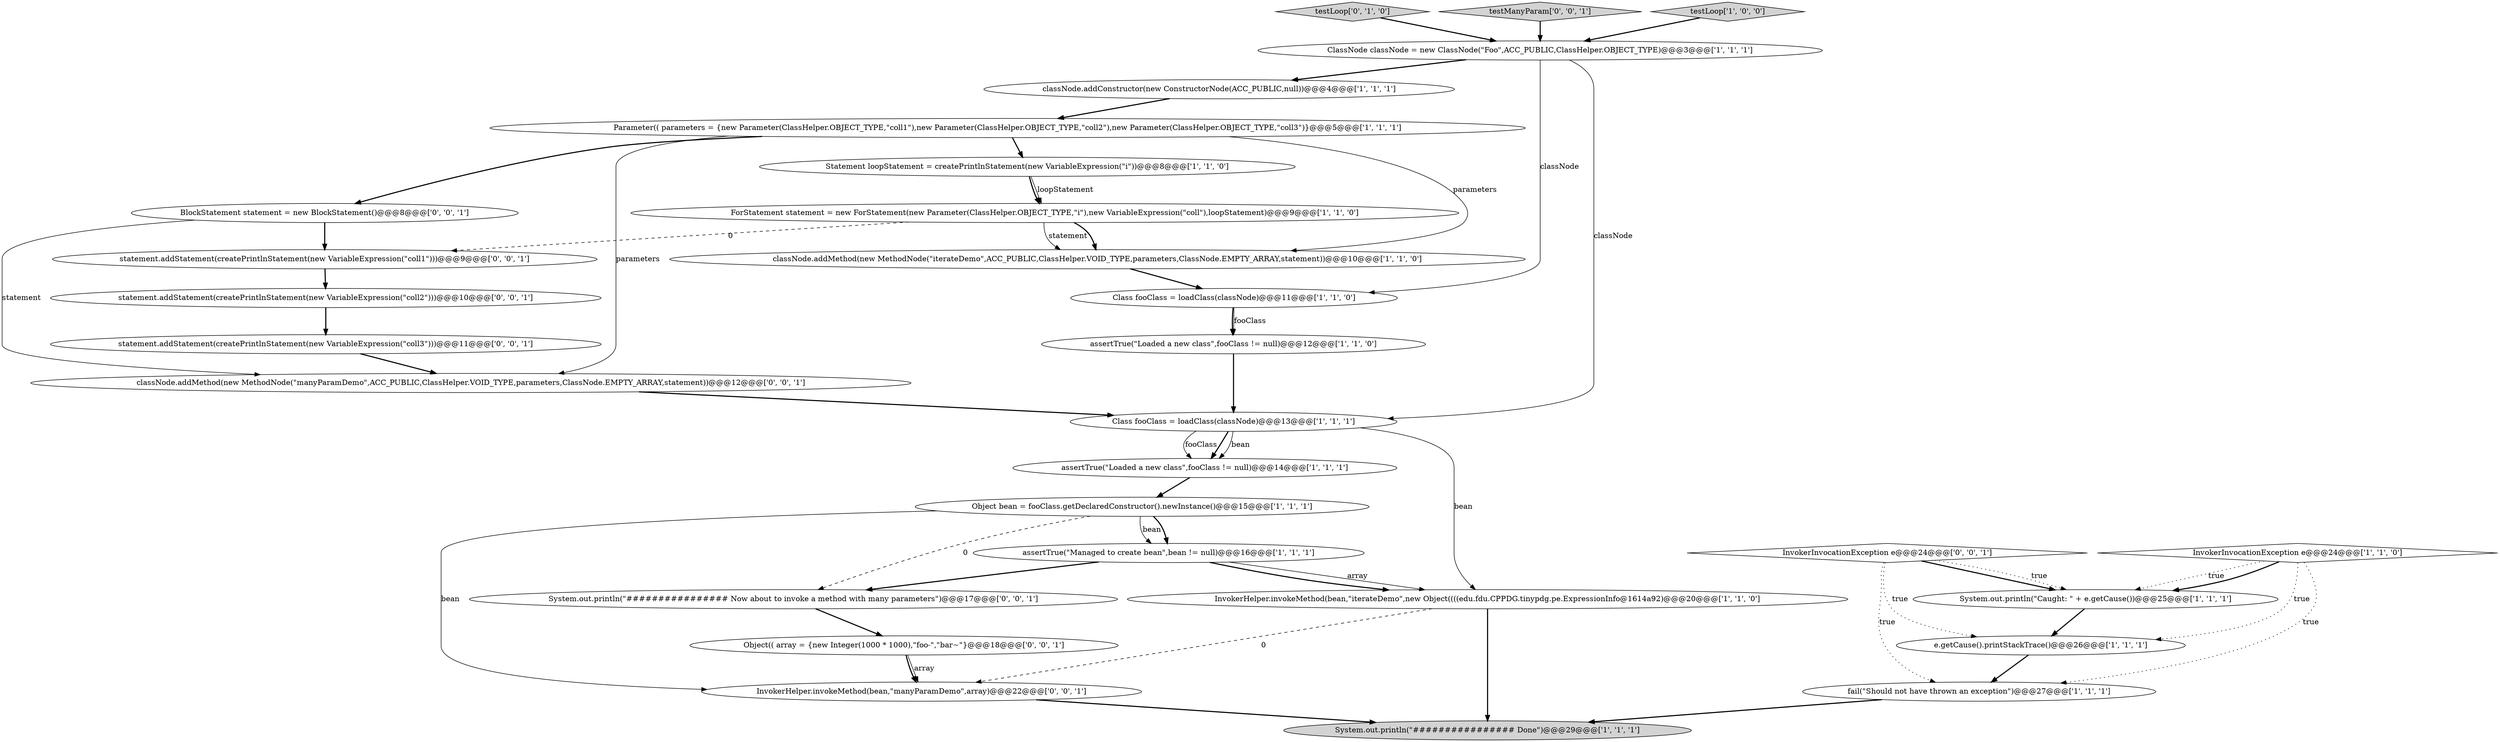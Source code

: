 digraph {
17 [style = filled, label = "e.getCause().printStackTrace()@@@26@@@['1', '1', '1']", fillcolor = white, shape = ellipse image = "AAA0AAABBB1BBB"];
24 [style = filled, label = "InvokerInvocationException e@@@24@@@['0', '0', '1']", fillcolor = white, shape = diamond image = "AAA0AAABBB3BBB"];
18 [style = filled, label = "assertTrue(\"Loaded a new class\",fooClass != null)@@@12@@@['1', '1', '0']", fillcolor = white, shape = ellipse image = "AAA0AAABBB1BBB"];
15 [style = filled, label = "System.out.println(\"################ Done\")@@@29@@@['1', '1', '1']", fillcolor = lightgray, shape = ellipse image = "AAA0AAABBB1BBB"];
28 [style = filled, label = "statement.addStatement(createPrintlnStatement(new VariableExpression(\"coll1\")))@@@9@@@['0', '0', '1']", fillcolor = white, shape = ellipse image = "AAA0AAABBB3BBB"];
14 [style = filled, label = "fail(\"Should not have thrown an exception\")@@@27@@@['1', '1', '1']", fillcolor = white, shape = ellipse image = "AAA0AAABBB1BBB"];
1 [style = filled, label = "ClassNode classNode = new ClassNode(\"Foo\",ACC_PUBLIC,ClassHelper.OBJECT_TYPE)@@@3@@@['1', '1', '1']", fillcolor = white, shape = ellipse image = "AAA0AAABBB1BBB"];
2 [style = filled, label = "Parameter(( parameters = {new Parameter(ClassHelper.OBJECT_TYPE,\"coll1\"),new Parameter(ClassHelper.OBJECT_TYPE,\"coll2\"),new Parameter(ClassHelper.OBJECT_TYPE,\"coll3\")}@@@5@@@['1', '1', '1']", fillcolor = white, shape = ellipse image = "AAA0AAABBB1BBB"];
23 [style = filled, label = "InvokerHelper.invokeMethod(bean,\"manyParamDemo\",array)@@@22@@@['0', '0', '1']", fillcolor = white, shape = ellipse image = "AAA0AAABBB3BBB"];
16 [style = filled, label = "classNode.addMethod(new MethodNode(\"iterateDemo\",ACC_PUBLIC,ClassHelper.VOID_TYPE,parameters,ClassNode.EMPTY_ARRAY,statement))@@@10@@@['1', '1', '0']", fillcolor = white, shape = ellipse image = "AAA0AAABBB1BBB"];
27 [style = filled, label = "statement.addStatement(createPrintlnStatement(new VariableExpression(\"coll2\")))@@@10@@@['0', '0', '1']", fillcolor = white, shape = ellipse image = "AAA0AAABBB3BBB"];
29 [style = filled, label = "BlockStatement statement = new BlockStatement()@@@8@@@['0', '0', '1']", fillcolor = white, shape = ellipse image = "AAA0AAABBB3BBB"];
4 [style = filled, label = "Statement loopStatement = createPrintlnStatement(new VariableExpression(\"i\"))@@@8@@@['1', '1', '0']", fillcolor = white, shape = ellipse image = "AAA0AAABBB1BBB"];
0 [style = filled, label = "assertTrue(\"Managed to create bean\",bean != null)@@@16@@@['1', '1', '1']", fillcolor = white, shape = ellipse image = "AAA0AAABBB1BBB"];
5 [style = filled, label = "InvokerHelper.invokeMethod(bean,\"iterateDemo\",new Object((((edu.fdu.CPPDG.tinypdg.pe.ExpressionInfo@1614a92)@@@20@@@['1', '1', '0']", fillcolor = white, shape = ellipse image = "AAA0AAABBB1BBB"];
19 [style = filled, label = "testLoop['0', '1', '0']", fillcolor = lightgray, shape = diamond image = "AAA0AAABBB2BBB"];
21 [style = filled, label = "statement.addStatement(createPrintlnStatement(new VariableExpression(\"coll3\")))@@@11@@@['0', '0', '1']", fillcolor = white, shape = ellipse image = "AAA0AAABBB3BBB"];
11 [style = filled, label = "classNode.addConstructor(new ConstructorNode(ACC_PUBLIC,null))@@@4@@@['1', '1', '1']", fillcolor = white, shape = ellipse image = "AAA0AAABBB1BBB"];
26 [style = filled, label = "classNode.addMethod(new MethodNode(\"manyParamDemo\",ACC_PUBLIC,ClassHelper.VOID_TYPE,parameters,ClassNode.EMPTY_ARRAY,statement))@@@12@@@['0', '0', '1']", fillcolor = white, shape = ellipse image = "AAA0AAABBB3BBB"];
10 [style = filled, label = "Object bean = fooClass.getDeclaredConstructor().newInstance()@@@15@@@['1', '1', '1']", fillcolor = white, shape = ellipse image = "AAA0AAABBB1BBB"];
12 [style = filled, label = "assertTrue(\"Loaded a new class\",fooClass != null)@@@14@@@['1', '1', '1']", fillcolor = white, shape = ellipse image = "AAA0AAABBB1BBB"];
6 [style = filled, label = "ForStatement statement = new ForStatement(new Parameter(ClassHelper.OBJECT_TYPE,\"i\"),new VariableExpression(\"coll\"),loopStatement)@@@9@@@['1', '1', '0']", fillcolor = white, shape = ellipse image = "AAA0AAABBB1BBB"];
13 [style = filled, label = "InvokerInvocationException e@@@24@@@['1', '1', '0']", fillcolor = white, shape = diamond image = "AAA0AAABBB1BBB"];
22 [style = filled, label = "testManyParam['0', '0', '1']", fillcolor = lightgray, shape = diamond image = "AAA0AAABBB3BBB"];
9 [style = filled, label = "Class fooClass = loadClass(classNode)@@@11@@@['1', '1', '0']", fillcolor = white, shape = ellipse image = "AAA0AAABBB1BBB"];
25 [style = filled, label = "Object(( array = {new Integer(1000 * 1000),\"foo-\",\"bar~\"}@@@18@@@['0', '0', '1']", fillcolor = white, shape = ellipse image = "AAA0AAABBB3BBB"];
20 [style = filled, label = "System.out.println(\"################ Now about to invoke a method with many parameters\")@@@17@@@['0', '0', '1']", fillcolor = white, shape = ellipse image = "AAA0AAABBB3BBB"];
3 [style = filled, label = "Class fooClass = loadClass(classNode)@@@13@@@['1', '1', '1']", fillcolor = white, shape = ellipse image = "AAA0AAABBB1BBB"];
7 [style = filled, label = "System.out.println(\"Caught: \" + e.getCause())@@@25@@@['1', '1', '1']", fillcolor = white, shape = ellipse image = "AAA0AAABBB1BBB"];
8 [style = filled, label = "testLoop['1', '0', '0']", fillcolor = lightgray, shape = diamond image = "AAA0AAABBB1BBB"];
13->17 [style = dotted, label="true"];
18->3 [style = bold, label=""];
7->17 [style = bold, label=""];
24->14 [style = dotted, label="true"];
4->6 [style = bold, label=""];
25->23 [style = bold, label=""];
5->23 [style = dashed, label="0"];
26->3 [style = bold, label=""];
24->17 [style = dotted, label="true"];
23->15 [style = bold, label=""];
1->9 [style = solid, label="classNode"];
5->15 [style = bold, label=""];
4->6 [style = solid, label="loopStatement"];
3->12 [style = solid, label="fooClass"];
13->7 [style = dotted, label="true"];
3->12 [style = bold, label=""];
9->18 [style = solid, label="fooClass"];
2->4 [style = bold, label=""];
20->25 [style = bold, label=""];
3->12 [style = solid, label="bean"];
11->2 [style = bold, label=""];
6->16 [style = solid, label="statement"];
1->11 [style = bold, label=""];
29->28 [style = bold, label=""];
8->1 [style = bold, label=""];
2->26 [style = solid, label="parameters"];
19->1 [style = bold, label=""];
21->26 [style = bold, label=""];
0->5 [style = solid, label="array"];
12->10 [style = bold, label=""];
25->23 [style = solid, label="array"];
6->28 [style = dashed, label="0"];
9->18 [style = bold, label=""];
1->3 [style = solid, label="classNode"];
10->0 [style = solid, label="bean"];
17->14 [style = bold, label=""];
6->16 [style = bold, label=""];
13->7 [style = bold, label=""];
10->0 [style = bold, label=""];
10->20 [style = dashed, label="0"];
0->20 [style = bold, label=""];
14->15 [style = bold, label=""];
2->16 [style = solid, label="parameters"];
28->27 [style = bold, label=""];
22->1 [style = bold, label=""];
3->5 [style = solid, label="bean"];
10->23 [style = solid, label="bean"];
2->29 [style = bold, label=""];
24->7 [style = bold, label=""];
27->21 [style = bold, label=""];
13->14 [style = dotted, label="true"];
29->26 [style = solid, label="statement"];
24->7 [style = dotted, label="true"];
16->9 [style = bold, label=""];
0->5 [style = bold, label=""];
}
